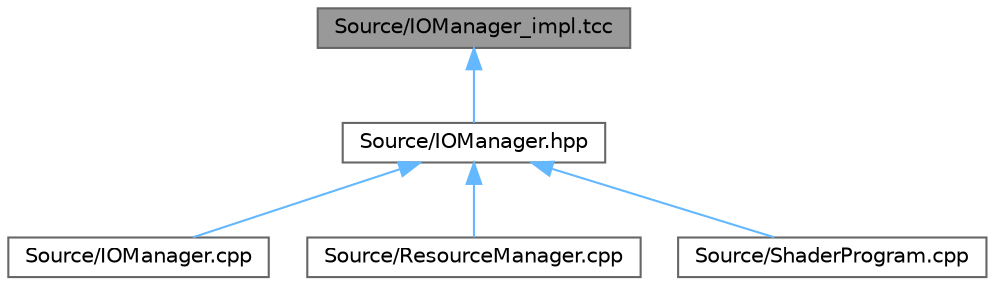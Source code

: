 digraph "Source/IOManager_impl.tcc"
{
 // INTERACTIVE_SVG=YES
 // LATEX_PDF_SIZE
  bgcolor="transparent";
  edge [fontname=Helvetica,fontsize=10,labelfontname=Helvetica,labelfontsize=10];
  node [fontname=Helvetica,fontsize=10,shape=box,height=0.2,width=0.4];
  Node1 [label="Source/IOManager_impl.tcc",height=0.2,width=0.4,color="gray40", fillcolor="grey60", style="filled", fontcolor="black",tooltip=" "];
  Node1 -> Node2 [dir="back",color="steelblue1",style="solid"];
  Node2 [label="Source/IOManager.hpp",height=0.2,width=0.4,color="grey40", fillcolor="white", style="filled",URL="$_i_o_manager_8hpp.html",tooltip=" "];
  Node2 -> Node3 [dir="back",color="steelblue1",style="solid"];
  Node3 [label="Source/IOManager.cpp",height=0.2,width=0.4,color="grey40", fillcolor="white", style="filled",URL="$_i_o_manager_8cpp.html",tooltip=" "];
  Node2 -> Node4 [dir="back",color="steelblue1",style="solid"];
  Node4 [label="Source/ResourceManager.cpp",height=0.2,width=0.4,color="grey40", fillcolor="white", style="filled",URL="$_resource_manager_8cpp.html",tooltip=" "];
  Node2 -> Node5 [dir="back",color="steelblue1",style="solid"];
  Node5 [label="Source/ShaderProgram.cpp",height=0.2,width=0.4,color="grey40", fillcolor="white", style="filled",URL="$_shader_program_8cpp.html",tooltip=" "];
}
